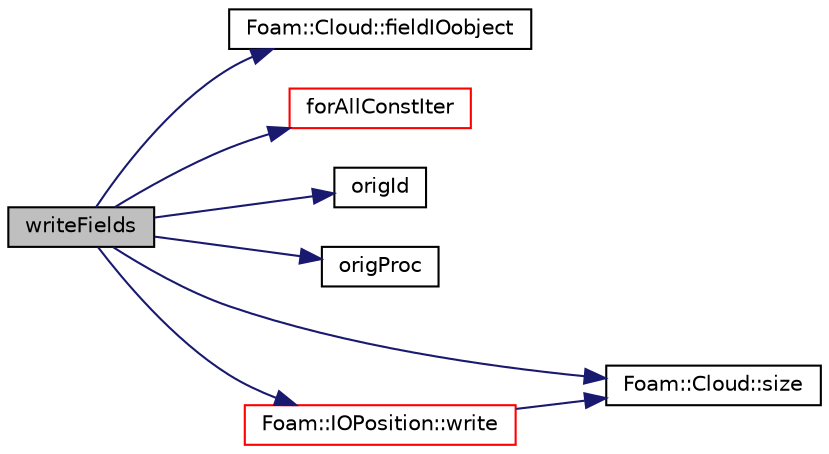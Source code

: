 digraph "writeFields"
{
  bgcolor="transparent";
  edge [fontname="Helvetica",fontsize="10",labelfontname="Helvetica",labelfontsize="10"];
  node [fontname="Helvetica",fontsize="10",shape=record];
  rankdir="LR";
  Node4416 [label="writeFields",height=0.2,width=0.4,color="black", fillcolor="grey75", style="filled", fontcolor="black"];
  Node4416 -> Node4417 [color="midnightblue",fontsize="10",style="solid",fontname="Helvetica"];
  Node4417 [label="Foam::Cloud::fieldIOobject",height=0.2,width=0.4,color="black",URL="$a24697.html#a96931e0eb11f9d9cd97e964e030a2c34",tooltip="Helper to construct IOobject for field and current time. "];
  Node4416 -> Node4418 [color="midnightblue",fontsize="10",style="solid",fontname="Helvetica"];
  Node4418 [label="forAllConstIter",height=0.2,width=0.4,color="red",URL="$a39311.html#ae21e2836509b0fa7f7cedf6493b11b09"];
  Node4416 -> Node4715 [color="midnightblue",fontsize="10",style="solid",fontname="Helvetica"];
  Node4715 [label="origId",height=0.2,width=0.4,color="black",URL="$a24721.html#ae017f18cdfc2b47ba85f5e3d39e70315",tooltip="Return const access to the particle id on originating processor. "];
  Node4416 -> Node4716 [color="midnightblue",fontsize="10",style="solid",fontname="Helvetica"];
  Node4716 [label="origProc",height=0.2,width=0.4,color="black",URL="$a24721.html#a14252a0bf251bcd180a3c0b130a7f11b",tooltip="Return const access to the originating processor id. "];
  Node4416 -> Node4717 [color="midnightblue",fontsize="10",style="solid",fontname="Helvetica"];
  Node4717 [label="Foam::Cloud::size",height=0.2,width=0.4,color="black",URL="$a24697.html#a9facbf0a118d395c89884e45a5ca4e4b"];
  Node4416 -> Node4718 [color="midnightblue",fontsize="10",style="solid",fontname="Helvetica"];
  Node4718 [label="Foam::IOPosition::write",height=0.2,width=0.4,color="red",URL="$a24701.html#ad48b7b943e88478c15879659cce7aebc",tooltip="Write using setting from DB. "];
  Node4718 -> Node4717 [color="midnightblue",fontsize="10",style="solid",fontname="Helvetica"];
}
